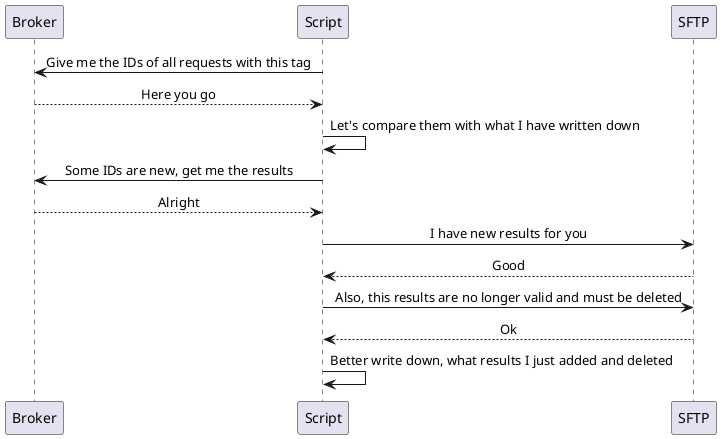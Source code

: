 @startuml
skinparam sequenceMessageAlign center

participant Broker
participant Script
participant SFTP

Script -> Broker : Give me the IDs of all requests with this tag
Script <-- Broker : Here you go

Script -> Script : Let's compare them with what I have written down

Script -> Broker : Some IDs are new, get me the results
Script <-- Broker : Alright

Script -> SFTP : I have new results for you
Script <-- SFTP : Good

Script -> SFTP : Also, this results are no longer valid and must be deleted
Script <-- SFTP : Ok

Script -> Script : Better write down, what results I just added and deleted

@enduml
